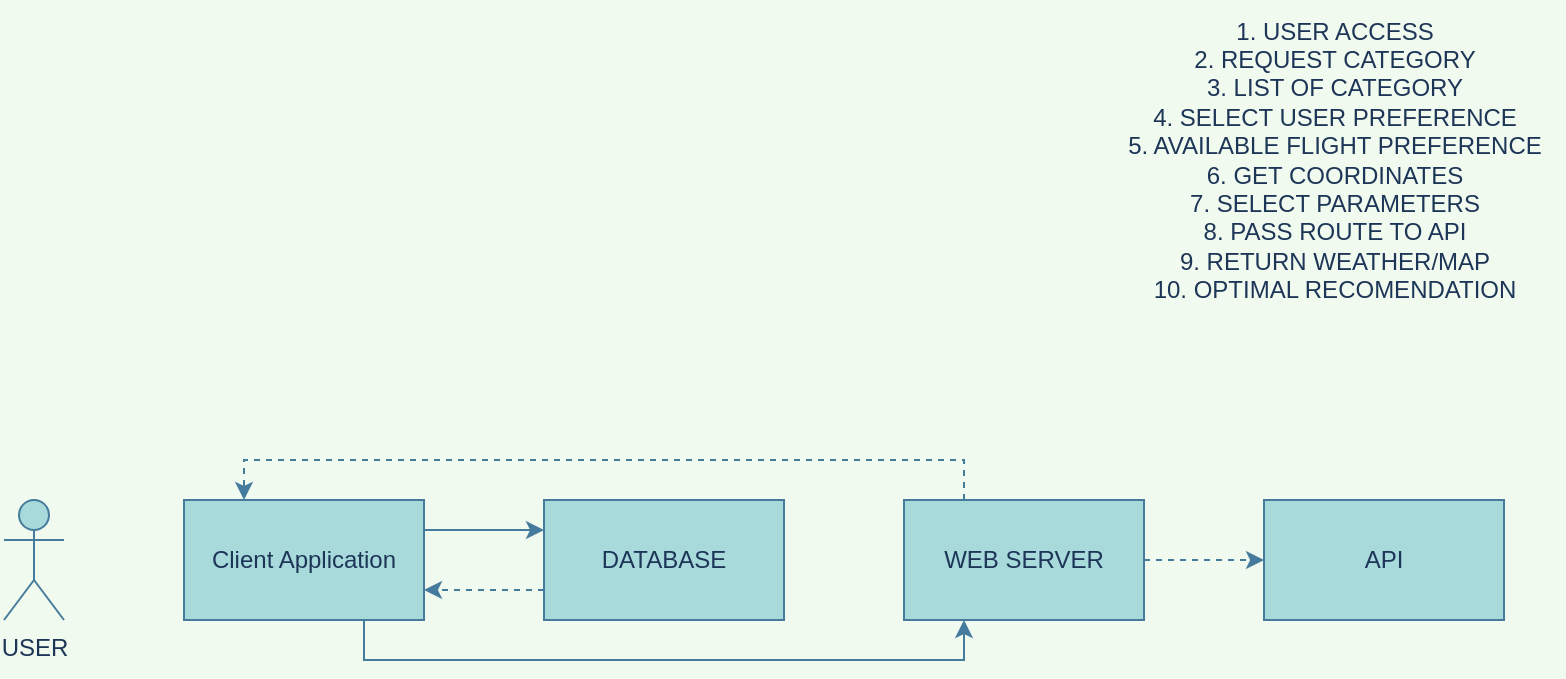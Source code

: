 <mxfile version="20.6.0" type="github">
  <diagram id="rO5LfurVTnsM8weZ-RfK" name="Page-1">
    <mxGraphModel dx="1038" dy="521" grid="1" gridSize="10" guides="1" tooltips="1" connect="1" arrows="1" fold="1" page="1" pageScale="1" pageWidth="850" pageHeight="1100" background="#F1FAEE" math="0" shadow="0">
      <root>
        <mxCell id="0" />
        <mxCell id="1" parent="0" />
        <mxCell id="G67UYWPQfRbL8nfXHm1S-1" value="USER" style="shape=umlActor;verticalLabelPosition=bottom;verticalAlign=top;html=1;fillColor=#A8DADC;strokeColor=#457B9D;fontColor=#1D3557;" vertex="1" parent="1">
          <mxGeometry x="40" y="300" width="30" height="60" as="geometry" />
        </mxCell>
        <mxCell id="G67UYWPQfRbL8nfXHm1S-26" style="edgeStyle=orthogonalEdgeStyle;rounded=0;orthogonalLoop=1;jettySize=auto;html=1;exitX=1;exitY=0.25;exitDx=0;exitDy=0;entryX=0;entryY=0.25;entryDx=0;entryDy=0;labelBackgroundColor=#F1FAEE;strokeColor=#457B9D;fontColor=#1D3557;" edge="1" parent="1" source="G67UYWPQfRbL8nfXHm1S-11" target="G67UYWPQfRbL8nfXHm1S-23">
          <mxGeometry relative="1" as="geometry" />
        </mxCell>
        <mxCell id="G67UYWPQfRbL8nfXHm1S-29" style="edgeStyle=orthogonalEdgeStyle;rounded=0;orthogonalLoop=1;jettySize=auto;html=1;exitX=0.75;exitY=1;exitDx=0;exitDy=0;entryX=0.25;entryY=1;entryDx=0;entryDy=0;labelBackgroundColor=#F1FAEE;strokeColor=#457B9D;fontColor=#1D3557;" edge="1" parent="1" source="G67UYWPQfRbL8nfXHm1S-11" target="G67UYWPQfRbL8nfXHm1S-24">
          <mxGeometry relative="1" as="geometry" />
        </mxCell>
        <mxCell id="G67UYWPQfRbL8nfXHm1S-11" value="Client Application" style="rounded=0;whiteSpace=wrap;html=1;fillColor=#A8DADC;strokeColor=#457B9D;fontColor=#1D3557;" vertex="1" parent="1">
          <mxGeometry x="130" y="300" width="120" height="60" as="geometry" />
        </mxCell>
        <mxCell id="G67UYWPQfRbL8nfXHm1S-30" style="edgeStyle=orthogonalEdgeStyle;rounded=0;orthogonalLoop=1;jettySize=auto;html=1;exitX=0;exitY=0.75;exitDx=0;exitDy=0;entryX=1;entryY=0.75;entryDx=0;entryDy=0;dashed=1;labelBackgroundColor=#F1FAEE;strokeColor=#457B9D;fontColor=#1D3557;" edge="1" parent="1" source="G67UYWPQfRbL8nfXHm1S-23" target="G67UYWPQfRbL8nfXHm1S-11">
          <mxGeometry relative="1" as="geometry" />
        </mxCell>
        <mxCell id="G67UYWPQfRbL8nfXHm1S-23" value="DATABASE" style="rounded=0;whiteSpace=wrap;html=1;fillColor=#A8DADC;strokeColor=#457B9D;fontColor=#1D3557;" vertex="1" parent="1">
          <mxGeometry x="310" y="300" width="120" height="60" as="geometry" />
        </mxCell>
        <mxCell id="G67UYWPQfRbL8nfXHm1S-31" style="edgeStyle=orthogonalEdgeStyle;rounded=0;orthogonalLoop=1;jettySize=auto;html=1;exitX=0.25;exitY=0;exitDx=0;exitDy=0;entryX=0.25;entryY=0;entryDx=0;entryDy=0;dashed=1;labelBackgroundColor=#F1FAEE;strokeColor=#457B9D;fontColor=#1D3557;" edge="1" parent="1" source="G67UYWPQfRbL8nfXHm1S-24" target="G67UYWPQfRbL8nfXHm1S-11">
          <mxGeometry relative="1" as="geometry" />
        </mxCell>
        <mxCell id="G67UYWPQfRbL8nfXHm1S-32" style="edgeStyle=orthogonalEdgeStyle;rounded=0;orthogonalLoop=1;jettySize=auto;html=1;exitX=1;exitY=0.5;exitDx=0;exitDy=0;entryX=0;entryY=0.5;entryDx=0;entryDy=0;dashed=1;labelBackgroundColor=#F1FAEE;strokeColor=#457B9D;fontColor=#1D3557;" edge="1" parent="1" source="G67UYWPQfRbL8nfXHm1S-24" target="G67UYWPQfRbL8nfXHm1S-25">
          <mxGeometry relative="1" as="geometry" />
        </mxCell>
        <mxCell id="G67UYWPQfRbL8nfXHm1S-24" value="WEB SERVER" style="rounded=0;whiteSpace=wrap;html=1;fillColor=#A8DADC;strokeColor=#457B9D;fontColor=#1D3557;" vertex="1" parent="1">
          <mxGeometry x="490" y="300" width="120" height="60" as="geometry" />
        </mxCell>
        <mxCell id="G67UYWPQfRbL8nfXHm1S-25" value="API" style="rounded=0;whiteSpace=wrap;html=1;fillColor=#A8DADC;strokeColor=#457B9D;fontColor=#1D3557;" vertex="1" parent="1">
          <mxGeometry x="670" y="300" width="120" height="60" as="geometry" />
        </mxCell>
        <mxCell id="G67UYWPQfRbL8nfXHm1S-33" value="1. USER ACCESS&lt;br&gt;2. REQUEST CATEGORY&lt;br&gt;3. LIST OF CATEGORY&lt;br&gt;4. SELECT USER PREFERENCE&lt;br&gt;5. AVAILABLE FLIGHT PREFERENCE&lt;br&gt;6. GET COORDINATES&lt;br&gt;7. SELECT PARAMETERS&lt;br&gt;8. PASS ROUTE TO API&lt;br&gt;9. RETURN WEATHER/MAP&lt;br&gt;10. OPTIMAL RECOMENDATION&lt;br&gt;" style="text;html=1;align=center;verticalAlign=middle;resizable=0;points=[];autosize=1;strokeColor=none;fillColor=none;fontColor=#1D3557;" vertex="1" parent="1">
          <mxGeometry x="590" y="50" width="230" height="160" as="geometry" />
        </mxCell>
      </root>
    </mxGraphModel>
  </diagram>
</mxfile>
